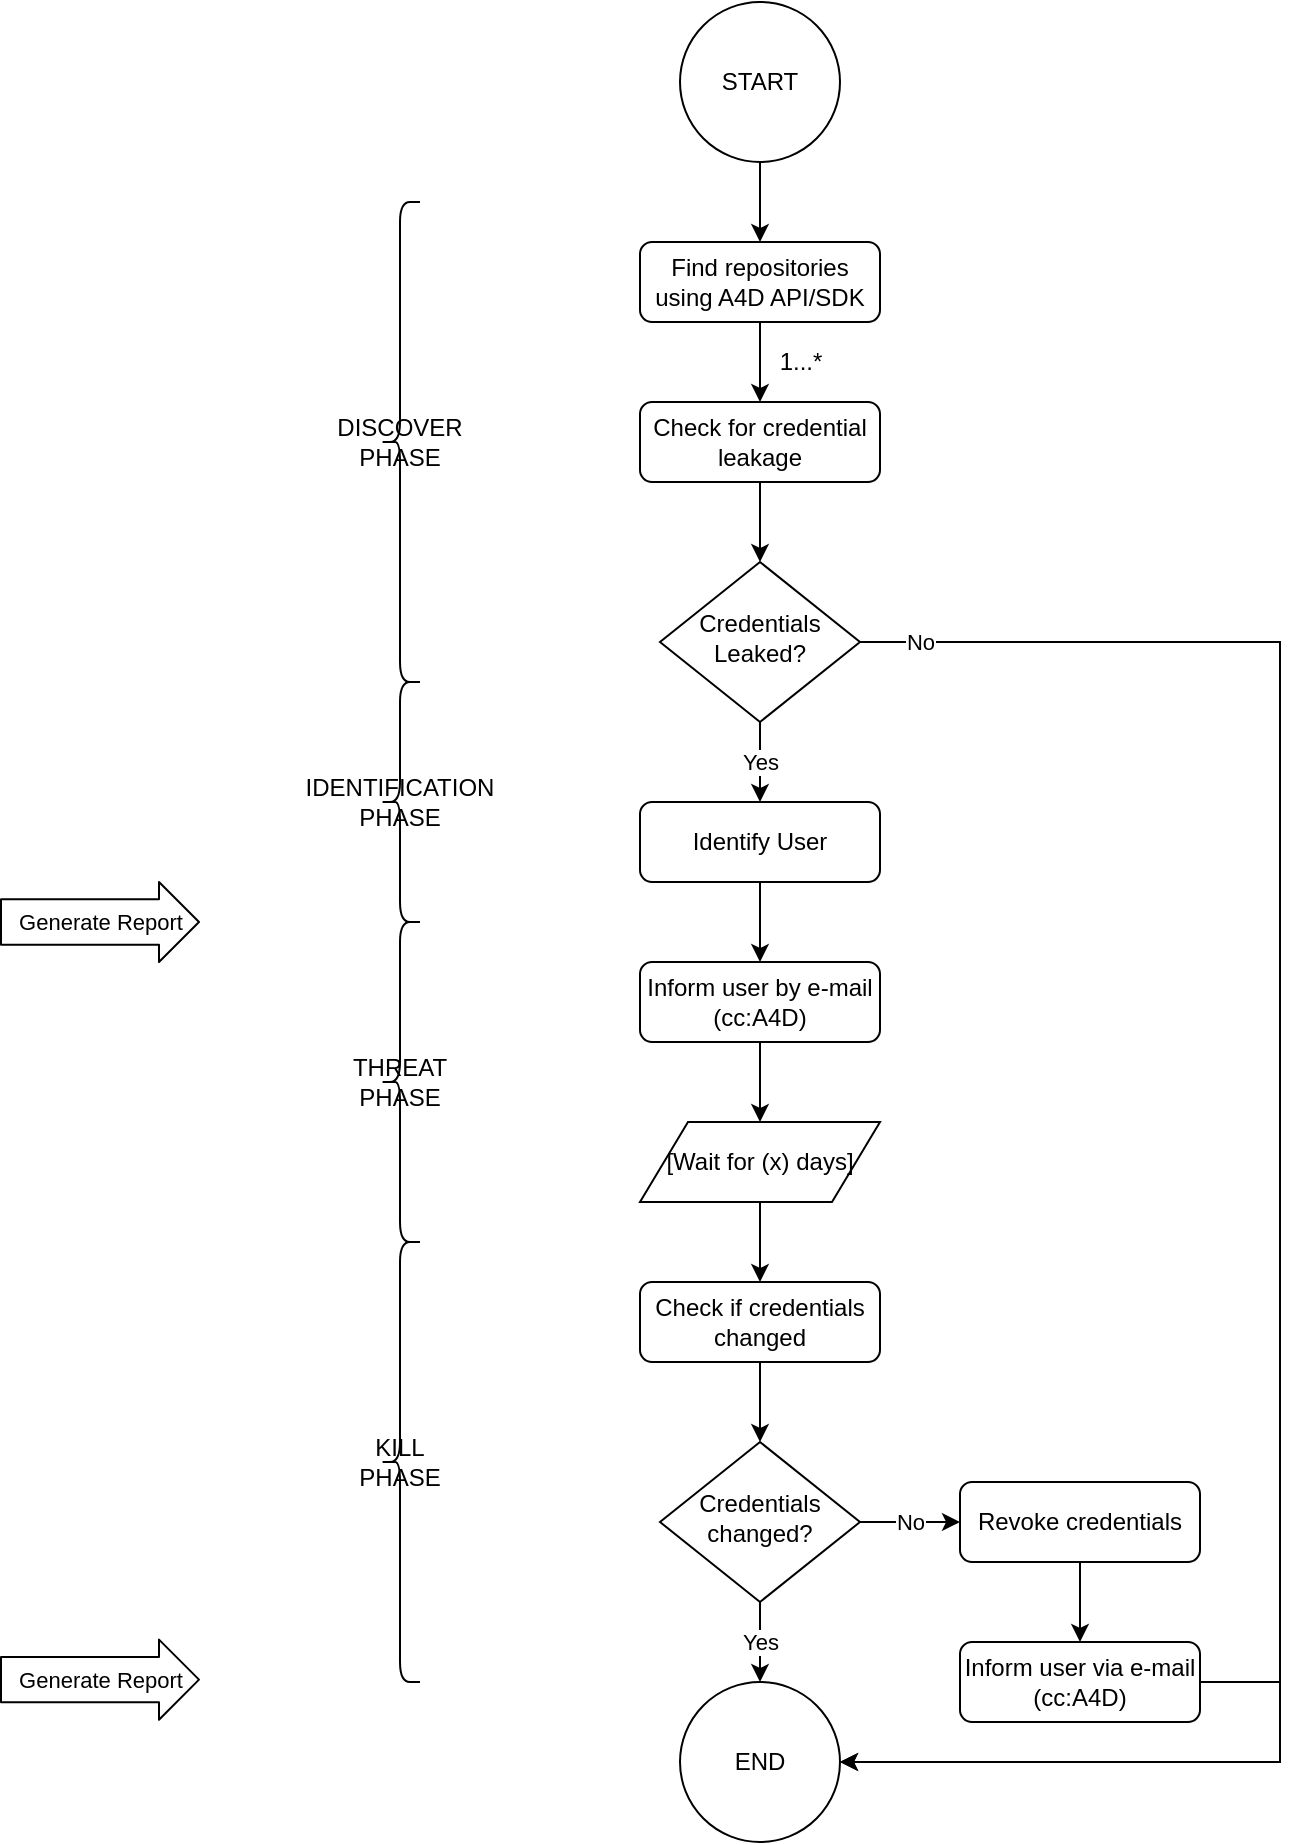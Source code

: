 <mxfile version="12.9.14" type="github" pages="2">
  <diagram id="C5RBs43oDa-KdzZeNtuy" name="functional-flow">
    <mxGraphModel dx="1186" dy="768" grid="1" gridSize="10" guides="1" tooltips="1" connect="1" arrows="1" fold="1" page="1" pageScale="1" pageWidth="827" pageHeight="1169" math="0" shadow="0">
      <root>
        <mxCell id="WIyWlLk6GJQsqaUBKTNV-0" />
        <mxCell id="WIyWlLk6GJQsqaUBKTNV-1" parent="WIyWlLk6GJQsqaUBKTNV-0" />
        <mxCell id="kO3NazcRtStfMLR2Xp3--4" style="edgeStyle=orthogonalEdgeStyle;rounded=0;orthogonalLoop=1;jettySize=auto;html=1;" parent="WIyWlLk6GJQsqaUBKTNV-1" source="WIyWlLk6GJQsqaUBKTNV-3" target="WIyWlLk6GJQsqaUBKTNV-6" edge="1">
          <mxGeometry relative="1" as="geometry" />
        </mxCell>
        <mxCell id="WIyWlLk6GJQsqaUBKTNV-3" value="Check for credential leakage" style="rounded=1;whiteSpace=wrap;html=1;fontSize=12;glass=0;strokeWidth=1;shadow=0;" parent="WIyWlLk6GJQsqaUBKTNV-1" vertex="1">
          <mxGeometry x="360" y="240" width="120" height="40" as="geometry" />
        </mxCell>
        <mxCell id="kO3NazcRtStfMLR2Xp3--5" value="No" style="edgeStyle=orthogonalEdgeStyle;rounded=0;orthogonalLoop=1;jettySize=auto;html=1;entryX=1;entryY=0.5;entryDx=0;entryDy=0;" parent="WIyWlLk6GJQsqaUBKTNV-1" source="WIyWlLk6GJQsqaUBKTNV-6" target="kO3NazcRtStfMLR2Xp3--17" edge="1">
          <mxGeometry x="-0.939" relative="1" as="geometry">
            <mxPoint x="520" y="360" as="targetPoint" />
            <Array as="points">
              <mxPoint x="680" y="360" />
              <mxPoint x="680" y="920" />
            </Array>
            <mxPoint as="offset" />
          </mxGeometry>
        </mxCell>
        <mxCell id="kO3NazcRtStfMLR2Xp3--18" value="Yes" style="edgeStyle=orthogonalEdgeStyle;rounded=0;orthogonalLoop=1;jettySize=auto;html=1;entryX=0.5;entryY=0;entryDx=0;entryDy=0;" parent="WIyWlLk6GJQsqaUBKTNV-1" source="WIyWlLk6GJQsqaUBKTNV-6" target="kO3NazcRtStfMLR2Xp3--8" edge="1">
          <mxGeometry relative="1" as="geometry" />
        </mxCell>
        <mxCell id="WIyWlLk6GJQsqaUBKTNV-6" value="Credentials Leaked?" style="rhombus;whiteSpace=wrap;html=1;shadow=0;fontFamily=Helvetica;fontSize=12;align=center;strokeWidth=1;spacing=6;spacingTop=-4;" parent="WIyWlLk6GJQsqaUBKTNV-1" vertex="1">
          <mxGeometry x="370" y="320" width="100" height="80" as="geometry" />
        </mxCell>
        <mxCell id="kO3NazcRtStfMLR2Xp3--23" value="Yes" style="edgeStyle=orthogonalEdgeStyle;rounded=0;orthogonalLoop=1;jettySize=auto;html=1;entryX=0.5;entryY=0;entryDx=0;entryDy=0;" parent="WIyWlLk6GJQsqaUBKTNV-1" source="WIyWlLk6GJQsqaUBKTNV-10" target="kO3NazcRtStfMLR2Xp3--17" edge="1">
          <mxGeometry relative="1" as="geometry" />
        </mxCell>
        <mxCell id="kO3NazcRtStfMLR2Xp3--24" value="No" style="edgeStyle=orthogonalEdgeStyle;rounded=0;orthogonalLoop=1;jettySize=auto;html=1;entryX=0;entryY=0.5;entryDx=0;entryDy=0;" parent="WIyWlLk6GJQsqaUBKTNV-1" source="WIyWlLk6GJQsqaUBKTNV-10" target="WIyWlLk6GJQsqaUBKTNV-12" edge="1">
          <mxGeometry relative="1" as="geometry" />
        </mxCell>
        <mxCell id="WIyWlLk6GJQsqaUBKTNV-10" value="Credentials changed?" style="rhombus;whiteSpace=wrap;html=1;shadow=0;fontFamily=Helvetica;fontSize=12;align=center;strokeWidth=1;spacing=6;spacingTop=-4;" parent="WIyWlLk6GJQsqaUBKTNV-1" vertex="1">
          <mxGeometry x="370" y="760" width="100" height="80" as="geometry" />
        </mxCell>
        <mxCell id="kO3NazcRtStfMLR2Xp3--22" style="edgeStyle=orthogonalEdgeStyle;rounded=0;orthogonalLoop=1;jettySize=auto;html=1;" parent="WIyWlLk6GJQsqaUBKTNV-1" source="WIyWlLk6GJQsqaUBKTNV-11" target="WIyWlLk6GJQsqaUBKTNV-10" edge="1">
          <mxGeometry relative="1" as="geometry" />
        </mxCell>
        <mxCell id="WIyWlLk6GJQsqaUBKTNV-11" value="Check if credentials changed" style="rounded=1;whiteSpace=wrap;html=1;fontSize=12;glass=0;strokeWidth=1;shadow=0;" parent="WIyWlLk6GJQsqaUBKTNV-1" vertex="1">
          <mxGeometry x="360" y="680" width="120" height="40" as="geometry" />
        </mxCell>
        <mxCell id="kO3NazcRtStfMLR2Xp3--25" value="" style="edgeStyle=orthogonalEdgeStyle;rounded=0;orthogonalLoop=1;jettySize=auto;html=1;entryX=0.5;entryY=0;entryDx=0;entryDy=0;" parent="WIyWlLk6GJQsqaUBKTNV-1" source="WIyWlLk6GJQsqaUBKTNV-12" target="kO3NazcRtStfMLR2Xp3--15" edge="1">
          <mxGeometry relative="1" as="geometry" />
        </mxCell>
        <mxCell id="WIyWlLk6GJQsqaUBKTNV-12" value="Revoke credentials" style="rounded=1;whiteSpace=wrap;html=1;fontSize=12;glass=0;strokeWidth=1;shadow=0;" parent="WIyWlLk6GJQsqaUBKTNV-1" vertex="1">
          <mxGeometry x="520" y="780" width="120" height="40" as="geometry" />
        </mxCell>
        <mxCell id="kO3NazcRtStfMLR2Xp3--3" style="edgeStyle=orthogonalEdgeStyle;rounded=0;orthogonalLoop=1;jettySize=auto;html=1;" parent="WIyWlLk6GJQsqaUBKTNV-1" source="kO3NazcRtStfMLR2Xp3--0" target="kO3NazcRtStfMLR2Xp3--1" edge="1">
          <mxGeometry relative="1" as="geometry" />
        </mxCell>
        <mxCell id="kO3NazcRtStfMLR2Xp3--0" value="START" style="ellipse;whiteSpace=wrap;html=1;aspect=fixed;" parent="WIyWlLk6GJQsqaUBKTNV-1" vertex="1">
          <mxGeometry x="380" y="40" width="80" height="80" as="geometry" />
        </mxCell>
        <mxCell id="kO3NazcRtStfMLR2Xp3--2" style="edgeStyle=orthogonalEdgeStyle;rounded=0;orthogonalLoop=1;jettySize=auto;html=1;entryX=0.5;entryY=0;entryDx=0;entryDy=0;" parent="WIyWlLk6GJQsqaUBKTNV-1" source="kO3NazcRtStfMLR2Xp3--1" target="WIyWlLk6GJQsqaUBKTNV-3" edge="1">
          <mxGeometry relative="1" as="geometry" />
        </mxCell>
        <mxCell id="kO3NazcRtStfMLR2Xp3--1" value="Find repositories using A4D API/SDK" style="rounded=1;whiteSpace=wrap;html=1;fontSize=12;glass=0;strokeWidth=1;shadow=0;" parent="WIyWlLk6GJQsqaUBKTNV-1" vertex="1">
          <mxGeometry x="360" y="160" width="120" height="40" as="geometry" />
        </mxCell>
        <mxCell id="kO3NazcRtStfMLR2Xp3--19" style="edgeStyle=orthogonalEdgeStyle;rounded=0;orthogonalLoop=1;jettySize=auto;html=1;" parent="WIyWlLk6GJQsqaUBKTNV-1" source="kO3NazcRtStfMLR2Xp3--8" target="kO3NazcRtStfMLR2Xp3--9" edge="1">
          <mxGeometry relative="1" as="geometry" />
        </mxCell>
        <mxCell id="kO3NazcRtStfMLR2Xp3--8" value="Identify User" style="rounded=1;whiteSpace=wrap;html=1;fontSize=12;glass=0;strokeWidth=1;shadow=0;" parent="WIyWlLk6GJQsqaUBKTNV-1" vertex="1">
          <mxGeometry x="360" y="440" width="120" height="40" as="geometry" />
        </mxCell>
        <mxCell id="kO3NazcRtStfMLR2Xp3--20" style="edgeStyle=orthogonalEdgeStyle;rounded=0;orthogonalLoop=1;jettySize=auto;html=1;entryX=0.5;entryY=0;entryDx=0;entryDy=0;" parent="WIyWlLk6GJQsqaUBKTNV-1" source="kO3NazcRtStfMLR2Xp3--9" target="kO3NazcRtStfMLR2Xp3--11" edge="1">
          <mxGeometry relative="1" as="geometry" />
        </mxCell>
        <mxCell id="kO3NazcRtStfMLR2Xp3--9" value="Inform user by e-mail&lt;br&gt;(cc:A4D)" style="rounded=1;whiteSpace=wrap;html=1;fontSize=12;glass=0;strokeWidth=1;shadow=0;" parent="WIyWlLk6GJQsqaUBKTNV-1" vertex="1">
          <mxGeometry x="360" y="520" width="120" height="40" as="geometry" />
        </mxCell>
        <mxCell id="kO3NazcRtStfMLR2Xp3--21" style="edgeStyle=orthogonalEdgeStyle;rounded=0;orthogonalLoop=1;jettySize=auto;html=1;entryX=0.5;entryY=0;entryDx=0;entryDy=0;" parent="WIyWlLk6GJQsqaUBKTNV-1" source="kO3NazcRtStfMLR2Xp3--11" target="WIyWlLk6GJQsqaUBKTNV-11" edge="1">
          <mxGeometry relative="1" as="geometry" />
        </mxCell>
        <mxCell id="kO3NazcRtStfMLR2Xp3--11" value="&lt;meta charset=&quot;utf-8&quot;&gt;&lt;span style=&quot;font-family: Helvetica; font-size: 12px; font-style: normal; font-variant-ligatures: normal; font-variant-caps: normal; font-weight: 400; letter-spacing: normal; orphans: 2; text-align: center; text-indent: 0px; text-transform: none; widows: 2; word-spacing: 0px; -webkit-text-stroke-width: 0px; text-decoration-style: initial; text-decoration-color: initial; float: none; display: inline !important;&quot;&gt;[Wait for (x) days]&lt;/span&gt;" style="shape=parallelogram;perimeter=parallelogramPerimeter;whiteSpace=wrap;html=1;" parent="WIyWlLk6GJQsqaUBKTNV-1" vertex="1">
          <mxGeometry x="360" y="600" width="120" height="40" as="geometry" />
        </mxCell>
        <mxCell id="kO3NazcRtStfMLR2Xp3--30" style="edgeStyle=orthogonalEdgeStyle;rounded=0;orthogonalLoop=1;jettySize=auto;html=1;entryX=1;entryY=0.5;entryDx=0;entryDy=0;" parent="WIyWlLk6GJQsqaUBKTNV-1" source="kO3NazcRtStfMLR2Xp3--15" target="kO3NazcRtStfMLR2Xp3--17" edge="1">
          <mxGeometry relative="1" as="geometry">
            <Array as="points">
              <mxPoint x="680" y="880" />
              <mxPoint x="680" y="920" />
            </Array>
          </mxGeometry>
        </mxCell>
        <mxCell id="kO3NazcRtStfMLR2Xp3--15" value="Inform user via e-mail&lt;br&gt;(cc:A4D)" style="rounded=1;whiteSpace=wrap;html=1;fontSize=12;glass=0;strokeWidth=1;shadow=0;" parent="WIyWlLk6GJQsqaUBKTNV-1" vertex="1">
          <mxGeometry x="520" y="860" width="120" height="40" as="geometry" />
        </mxCell>
        <mxCell id="kO3NazcRtStfMLR2Xp3--17" value="END" style="ellipse;whiteSpace=wrap;html=1;aspect=fixed;" parent="WIyWlLk6GJQsqaUBKTNV-1" vertex="1">
          <mxGeometry x="380" y="880" width="80" height="80" as="geometry" />
        </mxCell>
        <mxCell id="kO3NazcRtStfMLR2Xp3--26" value="DISCOVER&lt;br&gt;PHASE" style="shape=curlyBracket;whiteSpace=wrap;html=1;rounded=1;" parent="WIyWlLk6GJQsqaUBKTNV-1" vertex="1">
          <mxGeometry x="230" y="140" width="20" height="240" as="geometry" />
        </mxCell>
        <mxCell id="kO3NazcRtStfMLR2Xp3--27" value="IDENTIFICATION&lt;br&gt;PHASE" style="shape=curlyBracket;whiteSpace=wrap;html=1;rounded=1;" parent="WIyWlLk6GJQsqaUBKTNV-1" vertex="1">
          <mxGeometry x="230" y="380" width="20" height="120" as="geometry" />
        </mxCell>
        <mxCell id="kO3NazcRtStfMLR2Xp3--28" value="THREAT&lt;br&gt;PHASE" style="shape=curlyBracket;whiteSpace=wrap;html=1;rounded=1;" parent="WIyWlLk6GJQsqaUBKTNV-1" vertex="1">
          <mxGeometry x="230" y="500" width="20" height="160" as="geometry" />
        </mxCell>
        <mxCell id="kO3NazcRtStfMLR2Xp3--29" value="KILL&lt;br&gt;PHASE" style="shape=curlyBracket;whiteSpace=wrap;html=1;rounded=1;" parent="WIyWlLk6GJQsqaUBKTNV-1" vertex="1">
          <mxGeometry x="230" y="660" width="20" height="220" as="geometry" />
        </mxCell>
        <mxCell id="kO3NazcRtStfMLR2Xp3--32" value="1...*" style="text;html=1;align=center;verticalAlign=middle;resizable=0;points=[];autosize=1;" parent="WIyWlLk6GJQsqaUBKTNV-1" vertex="1">
          <mxGeometry x="420" y="210" width="40" height="20" as="geometry" />
        </mxCell>
        <mxCell id="kO3NazcRtStfMLR2Xp3--33" value="Generate Report" style="shape=flexArrow;endArrow=classic;html=1;endWidth=16.387;endSize=6.333;width=22.667;" parent="WIyWlLk6GJQsqaUBKTNV-1" edge="1">
          <mxGeometry width="50" height="50" relative="1" as="geometry">
            <mxPoint x="40" y="500" as="sourcePoint" />
            <mxPoint x="140" y="500" as="targetPoint" />
          </mxGeometry>
        </mxCell>
        <mxCell id="kO3NazcRtStfMLR2Xp3--35" value="Generate Report" style="shape=flexArrow;endArrow=classic;html=1;endWidth=16.387;endSize=6.333;width=22.667;" parent="WIyWlLk6GJQsqaUBKTNV-1" edge="1">
          <mxGeometry width="50" height="50" relative="1" as="geometry">
            <mxPoint x="40" y="878.82" as="sourcePoint" />
            <mxPoint x="140" y="878.82" as="targetPoint" />
          </mxGeometry>
        </mxCell>
      </root>
    </mxGraphModel>
  </diagram>
  <diagram id="z50tXNCuDNng-q9ynis-" name="modular-architecture">
    <mxGraphModel dx="1186" dy="768" grid="1" gridSize="10" guides="1" tooltips="1" connect="1" arrows="1" fold="1" page="1" pageScale="1" pageWidth="1100" pageHeight="850" math="0" shadow="0">
      <root>
        <mxCell id="kZeO93wEWa5Hp8gRSUIS-0" />
        <mxCell id="kZeO93wEWa5Hp8gRSUIS-1" parent="kZeO93wEWa5Hp8gRSUIS-0" />
        <mxCell id="kZeO93wEWa5Hp8gRSUIS-2" value="" style="rounded=0;whiteSpace=wrap;html=1;fillColor=none;dashed=1;" vertex="1" parent="kZeO93wEWa5Hp8gRSUIS-1">
          <mxGeometry x="200" y="160" width="840" height="560" as="geometry" />
        </mxCell>
        <mxCell id="kZeO93wEWa5Hp8gRSUIS-3" value="github.com" style="rounded=0;whiteSpace=wrap;html=1;fillColor=#f5f5f5;strokeColor=#666666;fontColor=#333333;" vertex="1" parent="kZeO93wEWa5Hp8gRSUIS-1">
          <mxGeometry x="620" y="80" width="120" height="40" as="geometry" />
        </mxCell>
        <mxCell id="kZeO93wEWa5Hp8gRSUIS-5" value="module_wrappers" style="shape=umlFrame;whiteSpace=wrap;html=1;fillColor=#ffffff;width=110;height=30;" vertex="1" parent="kZeO93wEWa5Hp8gRSUIS-1">
          <mxGeometry x="220" y="180" width="200" height="320" as="geometry" />
        </mxCell>
        <mxCell id="kZeO93wEWa5Hp8gRSUIS-6" value="configs_secrets" style="shape=umlFrame;whiteSpace=wrap;html=1;fillColor=#ffffff;width=110;height=30;" vertex="1" parent="kZeO93wEWa5Hp8gRSUIS-1">
          <mxGeometry x="820" y="380" width="200" height="320" as="geometry" />
        </mxCell>
        <mxCell id="kZeO93wEWa5Hp8gRSUIS-7" value="helpers" style="shape=umlFrame;whiteSpace=wrap;html=1;fillColor=#ffffff;width=110;height=30;" vertex="1" parent="kZeO93wEWa5Hp8gRSUIS-1">
          <mxGeometry x="220" y="540" width="560" height="160" as="geometry" />
        </mxCell>
        <mxCell id="kZeO93wEWa5Hp8gRSUIS-8" value="custom_modules" style="shape=umlFrame;whiteSpace=wrap;html=1;fillColor=#ffffff;width=110;height=30;" vertex="1" parent="kZeO93wEWa5Hp8gRSUIS-1">
          <mxGeometry x="460" y="180" width="560" height="160" as="geometry" />
        </mxCell>
        <mxCell id="kZeO93wEWa5Hp8gRSUIS-9" value="apigee" style="rounded=0;whiteSpace=wrap;html=1;fillColor=#f5f5f5;strokeColor=#666666;fontColor=#333333;" vertex="1" parent="kZeO93wEWa5Hp8gRSUIS-1">
          <mxGeometry x="840" y="80" width="120" height="40" as="geometry" />
        </mxCell>
        <mxCell id="kZeO93wEWa5Hp8gRSUIS-10" value="index.js" style="rounded=0;whiteSpace=wrap;html=1;" vertex="1" parent="kZeO93wEWa5Hp8gRSUIS-1">
          <mxGeometry x="580" y="420" width="80" height="40" as="geometry" />
        </mxCell>
        <mxCell id="lh297mGfHfSd8Np4UGiA-0" value="discover.js" style="rounded=0;whiteSpace=wrap;html=1;fillColor=#d5e8d4;strokeColor=#82b366;" vertex="1" parent="kZeO93wEWa5Hp8gRSUIS-1">
          <mxGeometry x="440" y="360" width="100" height="40" as="geometry" />
        </mxCell>
        <mxCell id="lh297mGfHfSd8Np4UGiA-1" value="identify.js" style="rounded=0;whiteSpace=wrap;html=1;fillColor=#dae8fc;strokeColor=#6c8ebf;" vertex="1" parent="kZeO93wEWa5Hp8gRSUIS-1">
          <mxGeometry x="700" y="360" width="100" height="40" as="geometry" />
        </mxCell>
        <mxCell id="lh297mGfHfSd8Np4UGiA-2" value="threat.js" style="rounded=0;whiteSpace=wrap;html=1;fillColor=#ffe6cc;strokeColor=#d79b00;" vertex="1" parent="kZeO93wEWa5Hp8gRSUIS-1">
          <mxGeometry x="700" y="480" width="100" height="40" as="geometry" />
        </mxCell>
        <mxCell id="lh297mGfHfSd8Np4UGiA-3" value="kill.js" style="rounded=0;whiteSpace=wrap;html=1;fillColor=#f8cecc;strokeColor=#b85450;" vertex="1" parent="kZeO93wEWa5Hp8gRSUIS-1">
          <mxGeometry x="440" y="480" width="100" height="40" as="geometry" />
        </mxCell>
        <mxCell id="vQzWhnNJH2lwKuvtG3Qd-0" value="github-configs" style="rounded=0;whiteSpace=wrap;html=1;fillColor=#ffffff;" vertex="1" parent="kZeO93wEWa5Hp8gRSUIS-1">
          <mxGeometry x="860" y="440" width="120" height="40" as="geometry" />
        </mxCell>
        <mxCell id="vQzWhnNJH2lwKuvtG3Qd-1" value="github-secrets&lt;span style=&quot;font-family: monospace ; font-size: 0px&quot;&gt;%3CmxGraphModel%3E%3Croot%3E%3CmxCell%20id%3D%220%22%2F%3E%3CmxCell%20id%3D%221%22%20parent%3D%220%22%2F%3E%3CmxCell%20id%3D%222%22%20value%3D%22github-configs%22%20style%3D%22rounded%3D0%3BwhiteSpace%3Dwrap%3Bhtml%3D1%3BfillColor%3D%23ffffff%3B%22%20vertex%3D%221%22%20parent%3D%221%22%3E%3CmxGeometry%20x%3D%22860%22%20y%3D%22440%22%20width%3D%22120%22%20height%3D%2240%22%20as%3D%22geometry%22%2F%3E%3C%2FmxCell%3E%3C%2Froot%3E%3C%2FmxGraphModel%3E&lt;/span&gt;" style="rounded=0;whiteSpace=wrap;html=1;fillColor=#ffffff;" vertex="1" parent="kZeO93wEWa5Hp8gRSUIS-1">
          <mxGeometry x="860" y="500" width="120" height="40" as="geometry" />
        </mxCell>
        <mxCell id="vQzWhnNJH2lwKuvtG3Qd-2" value="apigee-configs" style="rounded=0;whiteSpace=wrap;html=1;fillColor=#ffffff;" vertex="1" parent="kZeO93wEWa5Hp8gRSUIS-1">
          <mxGeometry x="860" y="560" width="120" height="40" as="geometry" />
        </mxCell>
        <mxCell id="vQzWhnNJH2lwKuvtG3Qd-3" value="apigee-secrets" style="rounded=0;whiteSpace=wrap;html=1;fillColor=#ffffff;" vertex="1" parent="kZeO93wEWa5Hp8gRSUIS-1">
          <mxGeometry x="860" y="620" width="120" height="40" as="geometry" />
        </mxCell>
        <mxCell id="Ro5rEWEzcL1gkrC1c98V-0" value="repositories_&lt;br&gt;fetcher.js" style="rounded=0;whiteSpace=wrap;html=1;fillColor=#d5e8d4;strokeColor=#82b366;" vertex="1" parent="kZeO93wEWa5Hp8gRSUIS-1">
          <mxGeometry x="560" y="220" width="100" height="40" as="geometry" />
        </mxCell>
        <mxCell id="m0zWOLMHMZIkcySxd2yA-0" value="credentials_&lt;br&gt;lookup.js" style="rounded=0;whiteSpace=wrap;html=1;fillColor=#d5e8d4;strokeColor=#82b366;" vertex="1" parent="kZeO93wEWa5Hp8gRSUIS-1">
          <mxGeometry x="680" y="220" width="100" height="40" as="geometry" />
        </mxCell>
        <mxCell id="qKl6eib2ubARxyKWfQ4B-0" value="user_&lt;br&gt;lookup.js" style="rounded=0;whiteSpace=wrap;html=1;fillColor=#dae8fc;strokeColor=#6c8ebf;" vertex="1" parent="kZeO93wEWa5Hp8gRSUIS-1">
          <mxGeometry x="800" y="220" width="100" height="40" as="geometry" />
        </mxCell>
        <mxCell id="9eR2eR0qheO8Ptjl9cEF-1" value="email_&lt;br&gt;generator.js" style="rounded=0;whiteSpace=wrap;html=1;fillColor=#ffe6cc;strokeColor=#d79b00;" vertex="1" parent="kZeO93wEWa5Hp8gRSUIS-1">
          <mxGeometry x="660" y="560" width="100" height="40" as="geometry" />
        </mxCell>
        <mxCell id="9eR2eR0qheO8Ptjl9cEF-2" value="email_&lt;br&gt;sender.js" style="rounded=0;whiteSpace=wrap;html=1;fillColor=#ffe6cc;strokeColor=#d79b00;" vertex="1" parent="kZeO93wEWa5Hp8gRSUIS-1">
          <mxGeometry x="260" y="440" width="100" height="40" as="geometry" />
        </mxCell>
        <mxCell id="kMTEYdM0o7CStVibkVVo-0" value="cron_&lt;br&gt;generator.js" style="rounded=0;whiteSpace=wrap;html=1;fillColor=#ffe6cc;strokeColor=#d79b00;" vertex="1" parent="kZeO93wEWa5Hp8gRSUIS-1">
          <mxGeometry x="520" y="560" width="100" height="40" as="geometry" />
        </mxCell>
        <mxCell id="4-8ZYFpMefKiVXRQMuu0-0" value="repository_&lt;br&gt;fetcher.js" style="rounded=0;whiteSpace=wrap;html=1;fillColor=#f8cecc;strokeColor=#b85450;" vertex="1" parent="kZeO93wEWa5Hp8gRSUIS-1">
          <mxGeometry x="560" y="280" width="100" height="40" as="geometry" />
        </mxCell>
        <mxCell id="8Ucc02RemQwulaI59TXN-0" value="credentials_&lt;br&gt;lookup.js" style="rounded=0;whiteSpace=wrap;html=1;fillColor=#f8cecc;strokeColor=#b85450;" vertex="1" parent="kZeO93wEWa5Hp8gRSUIS-1">
          <mxGeometry x="800" y="280" width="100" height="40" as="geometry" />
        </mxCell>
      </root>
    </mxGraphModel>
  </diagram>
</mxfile>
